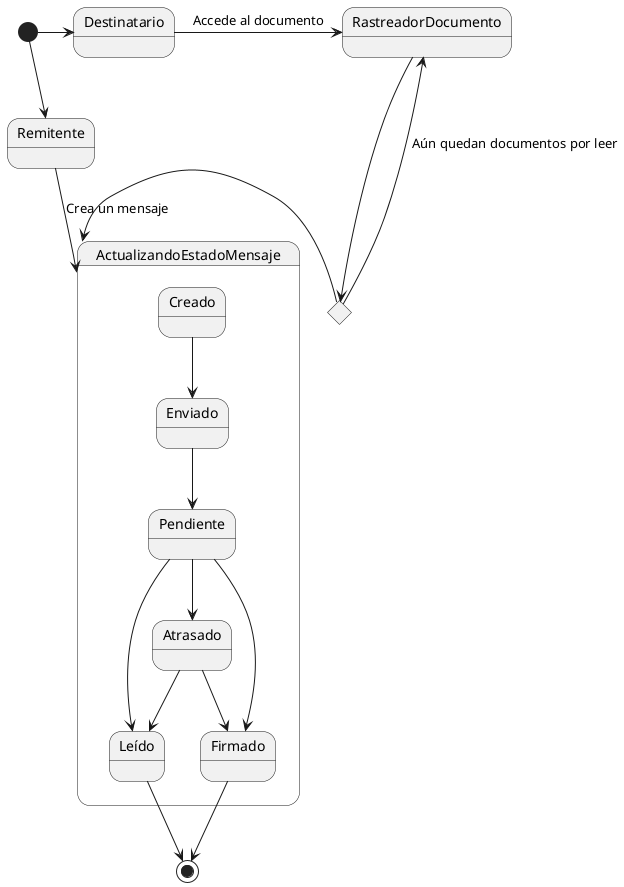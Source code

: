 @startuml

state Destinatario
state Remitente
state startDestinatario  <<start>>
startDestinatario -r-> Destinatario
startDestinatario --> Remitente
state RastreadorDocumento
state ActualizandoEstadoMensaje
state DocumentosFaltantes <<Choice>>
state ActualizandoEstadoMensaje {

state Pendiente
state Leído
state Atrasado
state Firmado
state Creado
state Enviado

}


Destinatario -r-> RastreadorDocumento : Accede al documento
Remitente --> ActualizandoEstadoMensaje : Crea un mensaje
RastreadorDocumento --> DocumentosFaltantes
DocumentosFaltantes ---> RastreadorDocumento : Aún quedan documentos por leer
DocumentosFaltantes -r-> ActualizandoEstadoMensaje


Creado --> Enviado
Enviado --> Pendiente
Pendiente --> Leído
Pendiente --> Firmado
Pendiente --> Atrasado
Atrasado --> Leído
Atrasado --> Firmado

Leído --> [*]
Firmado --> [*]


@enduml